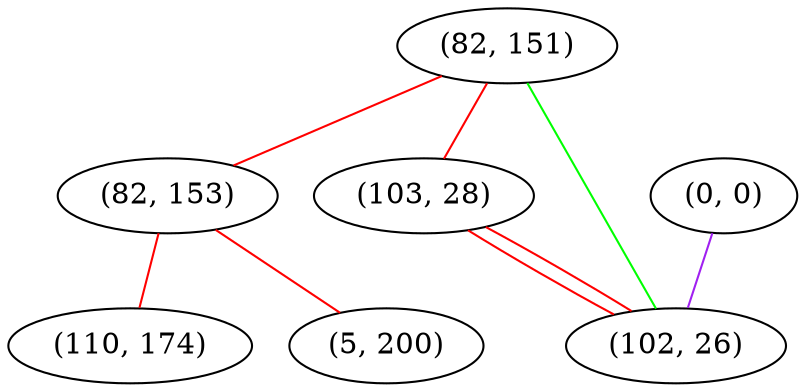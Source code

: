 graph "" {
"(82, 151)";
"(0, 0)";
"(82, 153)";
"(110, 174)";
"(103, 28)";
"(102, 26)";
"(5, 200)";
"(82, 151)" -- "(103, 28)"  [color=red, key=0, weight=1];
"(82, 151)" -- "(102, 26)"  [color=green, key=0, weight=2];
"(82, 151)" -- "(82, 153)"  [color=red, key=0, weight=1];
"(0, 0)" -- "(102, 26)"  [color=purple, key=0, weight=4];
"(82, 153)" -- "(5, 200)"  [color=red, key=0, weight=1];
"(82, 153)" -- "(110, 174)"  [color=red, key=0, weight=1];
"(103, 28)" -- "(102, 26)"  [color=red, key=0, weight=1];
"(103, 28)" -- "(102, 26)"  [color=red, key=1, weight=1];
}
